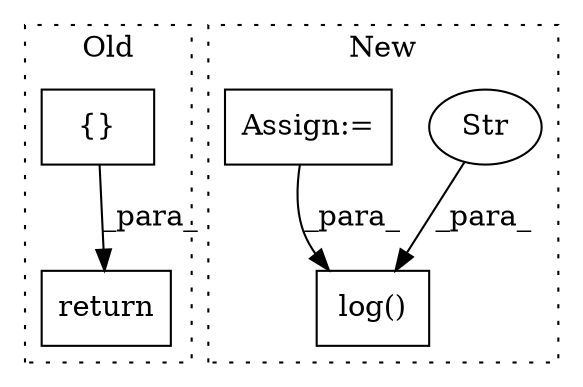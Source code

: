 digraph G {
subgraph cluster0 {
1 [label="return" a="93" s="1511" l="7" shape="box"];
4 [label="{}" a="95" s="1518,1556" l="1,1" shape="box"];
label = "Old";
style="dotted";
}
subgraph cluster1 {
2 [label="log()" a="75" s="1374,1399" l="9,1" shape="box"];
3 [label="Str" a="66" s="1383" l="10" shape="ellipse"];
5 [label="Assign:=" a="68" s="1337" l="3" shape="box"];
label = "New";
style="dotted";
}
3 -> 2 [label="_para_"];
4 -> 1 [label="_para_"];
5 -> 2 [label="_para_"];
}